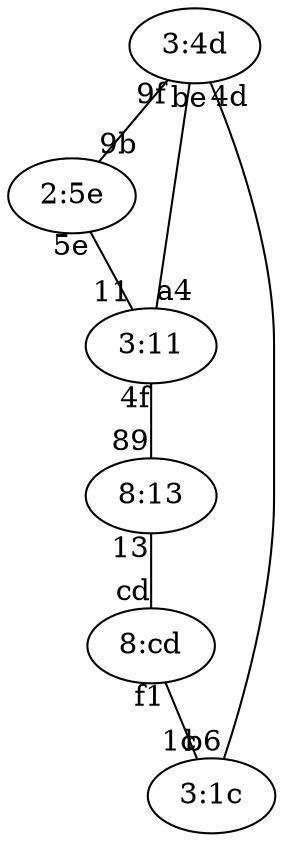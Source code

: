graph{
	"3:4d" -- "2:5e" [headlabel="9b", taillabel="9f"]
	"2:5e" -- "3:11" [headlabel="11", taillabel="5e"]
	"3:11" -- "8:13" [headlabel="89", taillabel="4f"]
	"8:13" -- "8:cd" [headlabel="cd", taillabel="13"]
	"8:cd" -- "3:1c" [headlabel="1c", taillabel="f1"]
	"3:4d" -- "3:1c" [headlabel="b6", taillabel="4d"]
	"3:11" -- "3:4d" [headlabel="be", taillabel="a4"]
}